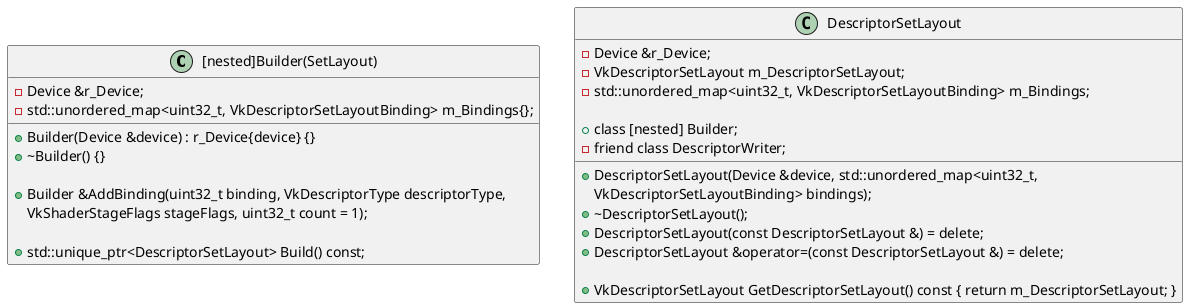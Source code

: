 @startuml
class [nested]Builder(SetLayout)
{
    + Builder(Device &device) : r_Device{device} {}
    + \~Builder() {}

    + Builder &AddBinding(uint32_t binding, VkDescriptorType descriptorType,
            VkShaderStageFlags stageFlags, uint32_t count = 1);

    + std::unique_ptr<DescriptorSetLayout> Build() const;

    - Device &r_Device;
    - std::unordered_map<uint32_t, VkDescriptorSetLayoutBinding> m_Bindings{};
}

class DescriptorSetLayout
{
    + DescriptorSetLayout(Device &device, std::unordered_map<uint32_t,
            VkDescriptorSetLayoutBinding> bindings);
    + \~DescriptorSetLayout();
    +   DescriptorSetLayout(const DescriptorSetLayout &) = delete;
    +   DescriptorSetLayout &operator=(const DescriptorSetLayout &) = delete;

    + VkDescriptorSetLayout GetDescriptorSetLayout() const { return m_DescriptorSetLayout; }

    - Device &r_Device;
    - VkDescriptorSetLayout m_DescriptorSetLayout;
    - std::unordered_map<uint32_t, VkDescriptorSetLayoutBinding> m_Bindings;

    + class [nested] Builder;
    - friend class DescriptorWriter;
}
@enduml